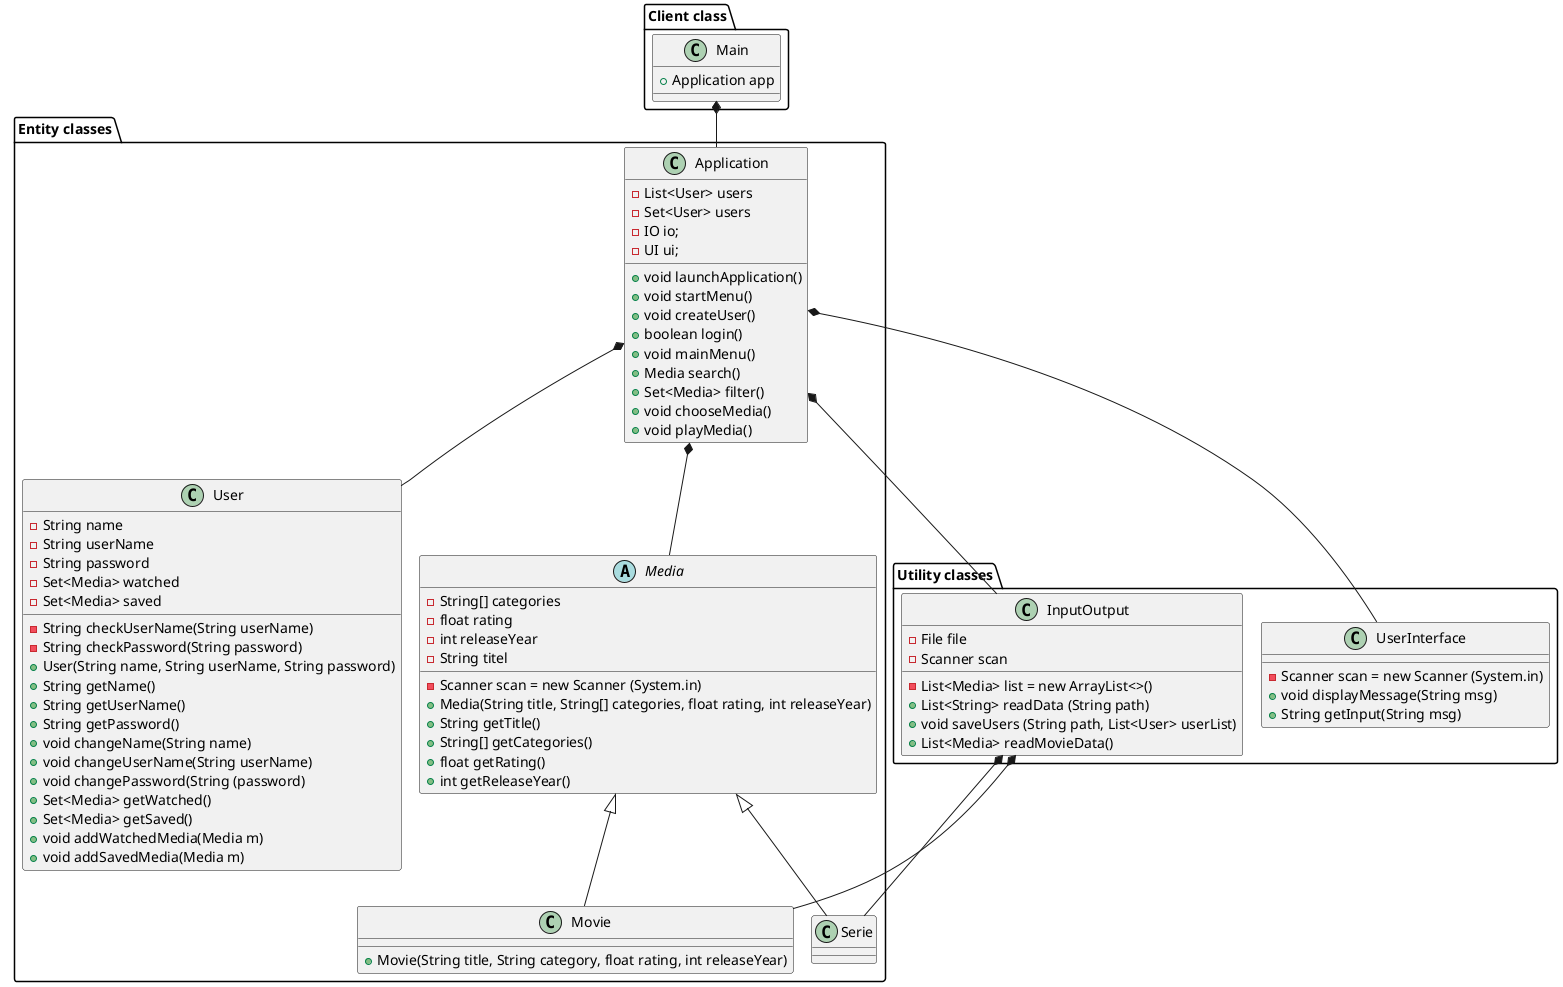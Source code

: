 @startuml
'https://plantuml.com/class-diagram
!pragma layout smetana

'Client Package
package "Client class"{
class Main
}

'Utility Package
package "Utility classes"{
class UserInterface
class InputOutput
}

'Entity Package
package "Entity classes"{
class Movie
class Serie
class Application
class User
abstract Media
}

'Label on Relations !MANGLER
Application *-- UserInterface
Application *-- InputOutput
Application *-- User
Application *-- Media
Media <|-- Serie
Media <|-- Movie
InputOutput *-- Movie
InputOutput *-- Serie
Main *-- Application

'Class Methods & Attributes
Main : + Application app

Application : - List<User> users
Application : - Set<User> users
Application : - IO io;
Application : - UI ui;
Application : + void launchApplication()
Application : + void startMenu()
Application : + void createUser()
Application : + boolean login()
Application : + void mainMenu()
Application : + Media search()
Application : + Set<Media> filter()
Application : + void chooseMedia()
Application : + void playMedia()

User : - String name
User : - String userName
User : - String password
User : - Set<Media> watched
User : - Set<Media> saved
User : - String checkUserName(String userName)
User : - String checkPassword(String password)
User : + User(String name, String userName, String password)
User : + String getName()
User : + String getUserName()
User : + String getPassword()
User : + void changeName(String name)
User : + void changeUserName(String userName)
User : + void changePassword(String (password)
User : + Set<Media> getWatched()
User : + Set<Media> getSaved()
User : + void addWatchedMedia(Media m)
User : + void addSavedMedia(Media m)


InputOutput : - File file
InputOutput : - Scanner scan
InputOutput : - List<Media> list = new ArrayList<>()
InputOutput : + List<String> readData (String path)
InputOutput : + void saveUsers (String path, List<User> userList)
InputOutput : + List<Media> readMovieData()

UserInterface : - Scanner scan = new Scanner (System.in)
UserInterface : + void displayMessage(String msg)
UserInterface : + String getInput(String msg)

Media : - Scanner scan = new Scanner (System.in)
Media : - String[] categories
Media : - float rating
Media : - int releaseYear
Media : - String titel
Media : + Media(String title, String[] categories, float rating, int releaseYear)
Media : + String getTitle()
Media : + String[] getCategories()
Media : + float getRating()
Media : + int getReleaseYear()

Movie : + Movie(String title, String category, float rating, int releaseYear)

@enduml